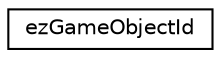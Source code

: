 digraph "Graphical Class Hierarchy"
{
 // LATEX_PDF_SIZE
  edge [fontname="Helvetica",fontsize="10",labelfontname="Helvetica",labelfontsize="10"];
  node [fontname="Helvetica",fontsize="10",shape=record];
  rankdir="LR";
  Node0 [label="ezGameObjectId",height=0.2,width=0.4,color="black", fillcolor="white", style="filled",URL="$dd/dee/structez_game_object_id.htm",tooltip="Internal game object id used by ezGameObjectHandle."];
}
